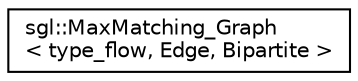 digraph "Graphical Class Hierarchy"
{
  edge [fontname="Helvetica",fontsize="10",labelfontname="Helvetica",labelfontsize="10"];
  node [fontname="Helvetica",fontsize="10",shape=record];
  rankdir="LR";
  Node1 [label="sgl::MaxMatching_Graph\l\< type_flow, Edge, Bipartite \>",height=0.2,width=0.4,color="black", fillcolor="white", style="filled",URL="$classsgl_1_1_max_matching___graph.html"];
}
